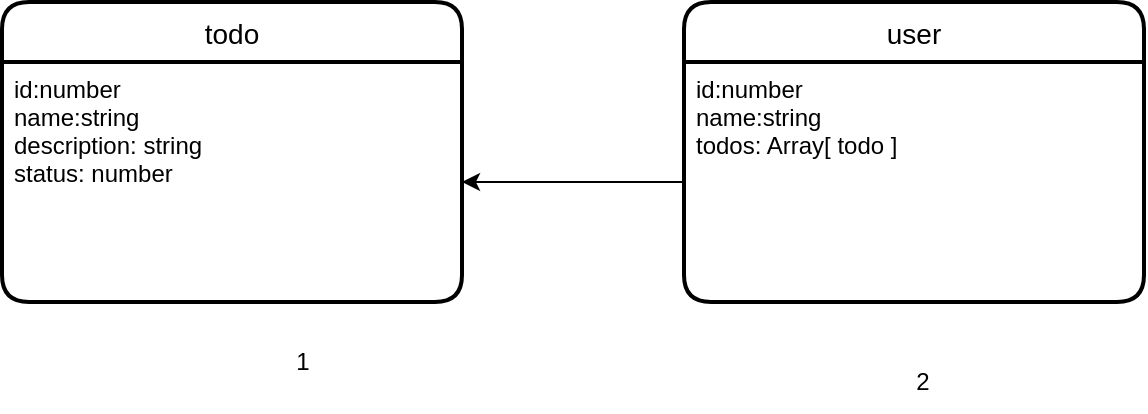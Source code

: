 <mxfile version="20.0.4" type="device"><diagram id="Ka3fF_yiGXzhJfOJY0sY" name="Page-1"><mxGraphModel dx="782" dy="404" grid="1" gridSize="10" guides="1" tooltips="1" connect="1" arrows="1" fold="1" page="1" pageScale="1" pageWidth="827" pageHeight="1169" math="0" shadow="0"><root><mxCell id="0"/><mxCell id="1" parent="0"/><mxCell id="LhYWUhM1uYEFn1xRD8x5-9" value="todo" style="swimlane;childLayout=stackLayout;horizontal=1;startSize=30;horizontalStack=0;rounded=1;fontSize=14;fontStyle=0;strokeWidth=2;resizeParent=0;resizeLast=1;shadow=0;dashed=0;align=center;" vertex="1" parent="1"><mxGeometry x="80" y="60" width="230" height="150" as="geometry"><mxRectangle x="110" y="50" width="80" height="30" as="alternateBounds"/></mxGeometry></mxCell><mxCell id="LhYWUhM1uYEFn1xRD8x5-10" value="id:number&#10;name:string&#10;description: string&#10;status: number&#10;" style="align=left;strokeColor=none;fillColor=none;spacingLeft=4;fontSize=12;verticalAlign=top;resizable=0;rotatable=0;part=1;" vertex="1" parent="LhYWUhM1uYEFn1xRD8x5-9"><mxGeometry y="30" width="230" height="120" as="geometry"/></mxCell><mxCell id="LhYWUhM1uYEFn1xRD8x5-13" value="user" style="swimlane;childLayout=stackLayout;horizontal=1;startSize=30;horizontalStack=0;rounded=1;fontSize=14;fontStyle=0;strokeWidth=2;resizeParent=0;resizeLast=1;shadow=0;dashed=0;align=center;" vertex="1" parent="1"><mxGeometry x="421" y="60" width="230" height="150" as="geometry"><mxRectangle x="110" y="50" width="80" height="30" as="alternateBounds"/></mxGeometry></mxCell><mxCell id="LhYWUhM1uYEFn1xRD8x5-14" value="id:number&#10;name:string&#10;todos: Array[ todo ]&#10;" style="align=left;strokeColor=none;fillColor=none;spacingLeft=4;fontSize=12;verticalAlign=top;resizable=0;rotatable=0;part=1;" vertex="1" parent="LhYWUhM1uYEFn1xRD8x5-13"><mxGeometry y="30" width="230" height="120" as="geometry"/></mxCell><mxCell id="LhYWUhM1uYEFn1xRD8x5-23" value="1" style="text;html=1;align=center;verticalAlign=middle;resizable=0;points=[];autosize=1;strokeColor=none;fillColor=none;" vertex="1" parent="1"><mxGeometry x="215" y="225" width="30" height="30" as="geometry"/></mxCell><mxCell id="LhYWUhM1uYEFn1xRD8x5-24" value="2" style="text;html=1;align=center;verticalAlign=middle;resizable=0;points=[];autosize=1;strokeColor=none;fillColor=none;" vertex="1" parent="1"><mxGeometry x="525" y="235" width="30" height="30" as="geometry"/></mxCell><mxCell id="LhYWUhM1uYEFn1xRD8x5-25" style="edgeStyle=orthogonalEdgeStyle;rounded=0;orthogonalLoop=1;jettySize=auto;html=1;" edge="1" parent="1" source="LhYWUhM1uYEFn1xRD8x5-14" target="LhYWUhM1uYEFn1xRD8x5-10"><mxGeometry relative="1" as="geometry"/></mxCell></root></mxGraphModel></diagram></mxfile>